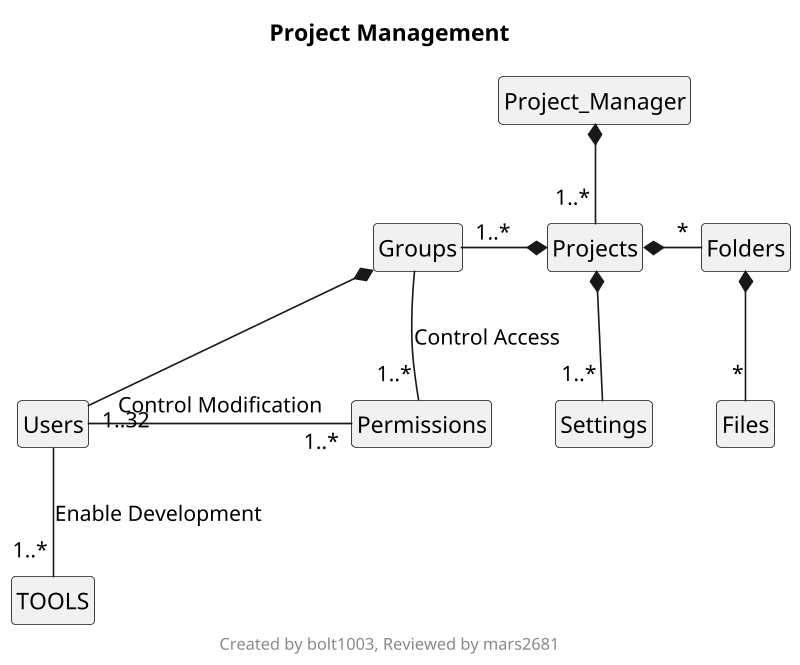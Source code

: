 @startuml

hide circle
hide empty methods
hide empty fields

footer
Created by bolt1003, Reviewed by mars2681
endfooter

title Project Management
scale 800 width

class Project_Manager{
}

class Projects{
}

class Users{
}

class Groups{
}

class Folders{
}

class Files{
}

class Permissions{
}

class Settings{
}

class TOOLS{
}

Project_Manager *--"1..*" Projects


Projects *--left"1..*" Groups
Projects *--right"*" Folders
Projects *--"1..*" Settings
Folders *--"*" Files
Users --"1..*" TOOLS : "Enable Development" 
Users -right-"1..*" Permissions : "Control Modification"
Groups *--"1..32" Users
Groups --"1..*" Permissions : "Control Access"


@enduml
